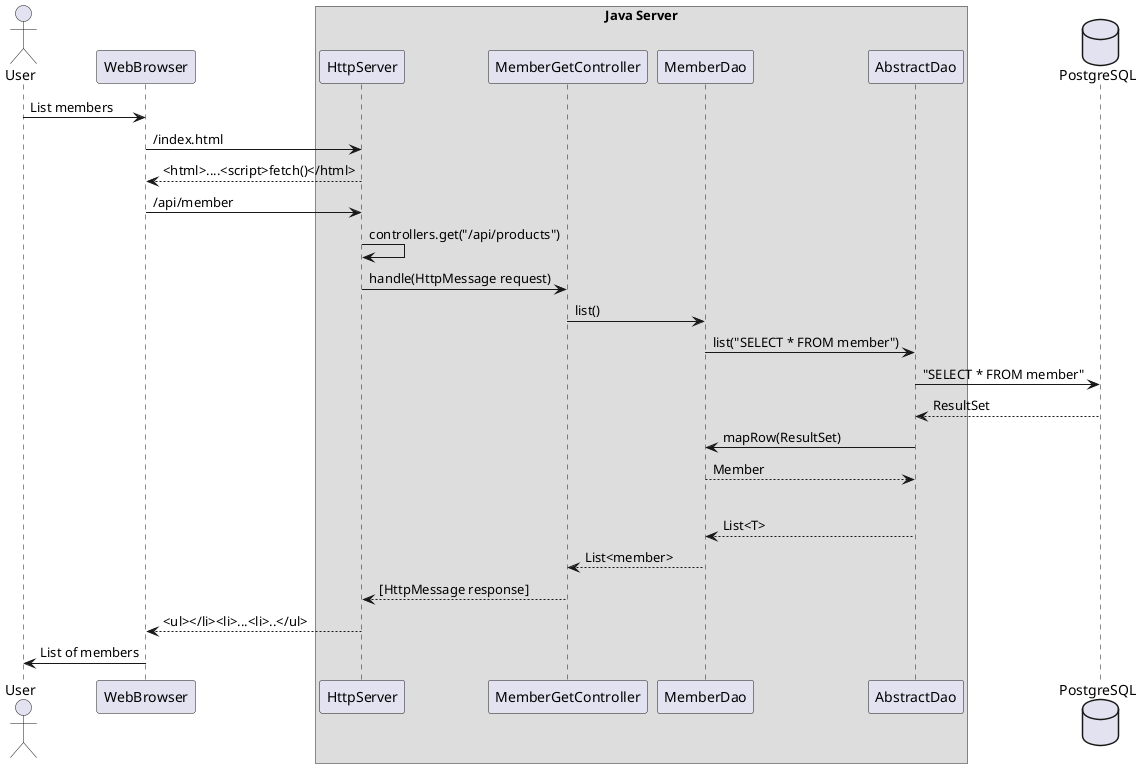 @startuml

actor User
participant WebBrowser

box Java Server
   participant HttpServer
   participant MemberGetController
   participant MemberDao
   participant AbstractDao
end box

database PostgreSQL

User -> WebBrowser: List members
WebBrowser -> HttpServer: /index.html
WebBrowser <-- HttpServer: <html>....<script>fetch()</html>
WebBrowser -> HttpServer: /api/member
HttpServer -> HttpServer: controllers.get("/api/products")
HttpServer -> MemberGetController: handle(HttpMessage request)
MemberGetController -> MemberDao: list()
MemberDao -> AbstractDao: list("SELECT * FROM member")
AbstractDao -> PostgreSQL: "SELECT * FROM member"
AbstractDao <-- PostgreSQL: ResultSet
MemberDao <- AbstractDao: mapRow(ResultSet)
MemberDao --> AbstractDao: Member
|||
AbstractDao --> MemberDao: List<T>
MemberGetController <-- MemberDao: List<member>
HttpServer <-- MemberGetController: [HttpMessage response]
WebBrowser <-- HttpServer: <ul></li><li>...<li>..</ul>
User <- WebBrowser: List of members

@enduml